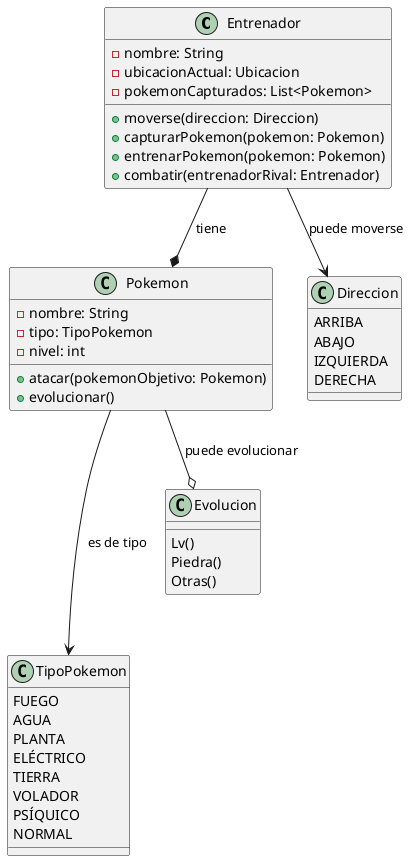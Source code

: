 @startuml
class Entrenador {
  - nombre: String
  - ubicacionActual: Ubicacion
  - pokemonCapturados: List<Pokemon>
  + moverse(direccion: Direccion)
  + capturarPokemon(pokemon: Pokemon)
  + entrenarPokemon(pokemon: Pokemon)
  + combatir(entrenadorRival: Entrenador)
}

class Pokemon {
  - nombre: String
  - tipo: TipoPokemon
  - nivel: int
  + atacar(pokemonObjetivo: Pokemon)
  + evolucionar()
}

class TipoPokemon {
  FUEGO
  AGUA
  PLANTA
  ELÉCTRICO
  TIERRA
  VOLADOR
  PSÍQUICO
  NORMAL
}

class Direccion {
  ARRIBA
  ABAJO
  IZQUIERDA
  DERECHA
}
class Evolucion {
    Lv()
    Piedra()
    Otras()

}

Entrenador  --* Pokemon : tiene
Pokemon  --o  Evolucion : puede evolucionar
Pokemon ---> TipoPokemon : es de tipo
Entrenador --> Direccion : puede moverse
@enduml
